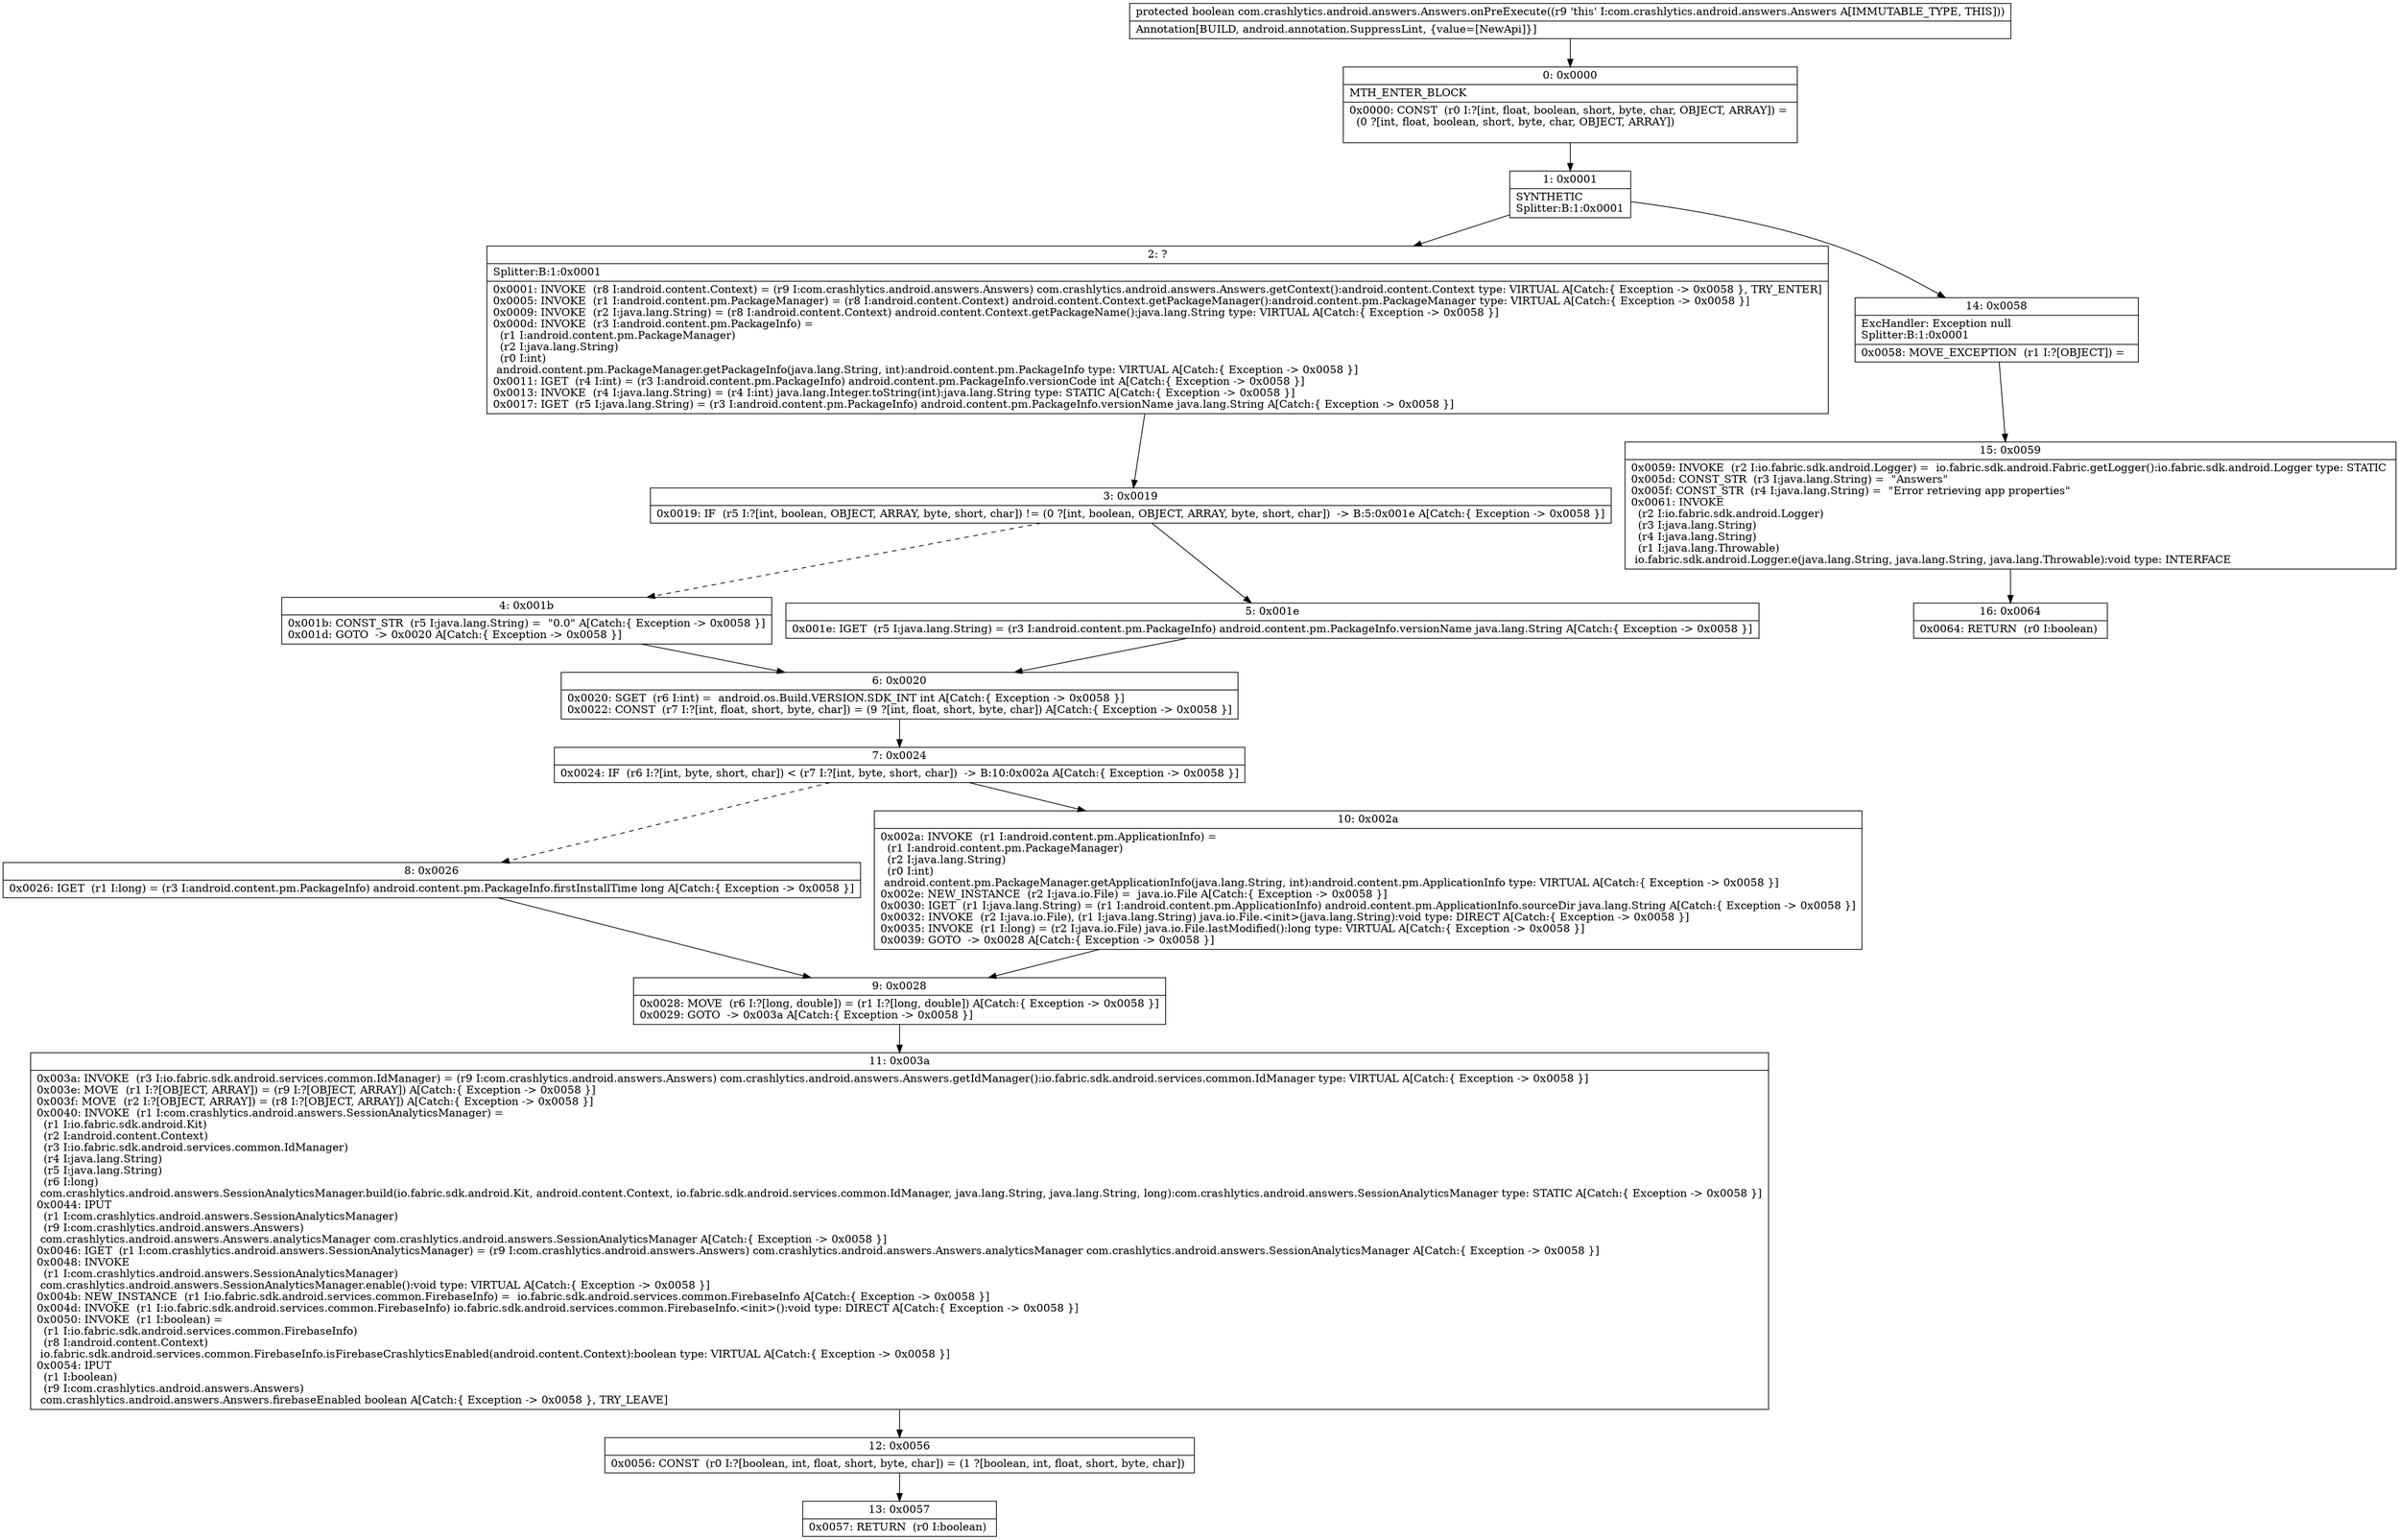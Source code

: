 digraph "CFG forcom.crashlytics.android.answers.Answers.onPreExecute()Z" {
Node_0 [shape=record,label="{0\:\ 0x0000|MTH_ENTER_BLOCK\l|0x0000: CONST  (r0 I:?[int, float, boolean, short, byte, char, OBJECT, ARRAY]) = \l  (0 ?[int, float, boolean, short, byte, char, OBJECT, ARRAY])\l \l}"];
Node_1 [shape=record,label="{1\:\ 0x0001|SYNTHETIC\lSplitter:B:1:0x0001\l}"];
Node_2 [shape=record,label="{2\:\ ?|Splitter:B:1:0x0001\l|0x0001: INVOKE  (r8 I:android.content.Context) = (r9 I:com.crashlytics.android.answers.Answers) com.crashlytics.android.answers.Answers.getContext():android.content.Context type: VIRTUAL A[Catch:\{ Exception \-\> 0x0058 \}, TRY_ENTER]\l0x0005: INVOKE  (r1 I:android.content.pm.PackageManager) = (r8 I:android.content.Context) android.content.Context.getPackageManager():android.content.pm.PackageManager type: VIRTUAL A[Catch:\{ Exception \-\> 0x0058 \}]\l0x0009: INVOKE  (r2 I:java.lang.String) = (r8 I:android.content.Context) android.content.Context.getPackageName():java.lang.String type: VIRTUAL A[Catch:\{ Exception \-\> 0x0058 \}]\l0x000d: INVOKE  (r3 I:android.content.pm.PackageInfo) = \l  (r1 I:android.content.pm.PackageManager)\l  (r2 I:java.lang.String)\l  (r0 I:int)\l android.content.pm.PackageManager.getPackageInfo(java.lang.String, int):android.content.pm.PackageInfo type: VIRTUAL A[Catch:\{ Exception \-\> 0x0058 \}]\l0x0011: IGET  (r4 I:int) = (r3 I:android.content.pm.PackageInfo) android.content.pm.PackageInfo.versionCode int A[Catch:\{ Exception \-\> 0x0058 \}]\l0x0013: INVOKE  (r4 I:java.lang.String) = (r4 I:int) java.lang.Integer.toString(int):java.lang.String type: STATIC A[Catch:\{ Exception \-\> 0x0058 \}]\l0x0017: IGET  (r5 I:java.lang.String) = (r3 I:android.content.pm.PackageInfo) android.content.pm.PackageInfo.versionName java.lang.String A[Catch:\{ Exception \-\> 0x0058 \}]\l}"];
Node_3 [shape=record,label="{3\:\ 0x0019|0x0019: IF  (r5 I:?[int, boolean, OBJECT, ARRAY, byte, short, char]) != (0 ?[int, boolean, OBJECT, ARRAY, byte, short, char])  \-\> B:5:0x001e A[Catch:\{ Exception \-\> 0x0058 \}]\l}"];
Node_4 [shape=record,label="{4\:\ 0x001b|0x001b: CONST_STR  (r5 I:java.lang.String) =  \"0.0\" A[Catch:\{ Exception \-\> 0x0058 \}]\l0x001d: GOTO  \-\> 0x0020 A[Catch:\{ Exception \-\> 0x0058 \}]\l}"];
Node_5 [shape=record,label="{5\:\ 0x001e|0x001e: IGET  (r5 I:java.lang.String) = (r3 I:android.content.pm.PackageInfo) android.content.pm.PackageInfo.versionName java.lang.String A[Catch:\{ Exception \-\> 0x0058 \}]\l}"];
Node_6 [shape=record,label="{6\:\ 0x0020|0x0020: SGET  (r6 I:int) =  android.os.Build.VERSION.SDK_INT int A[Catch:\{ Exception \-\> 0x0058 \}]\l0x0022: CONST  (r7 I:?[int, float, short, byte, char]) = (9 ?[int, float, short, byte, char]) A[Catch:\{ Exception \-\> 0x0058 \}]\l}"];
Node_7 [shape=record,label="{7\:\ 0x0024|0x0024: IF  (r6 I:?[int, byte, short, char]) \< (r7 I:?[int, byte, short, char])  \-\> B:10:0x002a A[Catch:\{ Exception \-\> 0x0058 \}]\l}"];
Node_8 [shape=record,label="{8\:\ 0x0026|0x0026: IGET  (r1 I:long) = (r3 I:android.content.pm.PackageInfo) android.content.pm.PackageInfo.firstInstallTime long A[Catch:\{ Exception \-\> 0x0058 \}]\l}"];
Node_9 [shape=record,label="{9\:\ 0x0028|0x0028: MOVE  (r6 I:?[long, double]) = (r1 I:?[long, double]) A[Catch:\{ Exception \-\> 0x0058 \}]\l0x0029: GOTO  \-\> 0x003a A[Catch:\{ Exception \-\> 0x0058 \}]\l}"];
Node_10 [shape=record,label="{10\:\ 0x002a|0x002a: INVOKE  (r1 I:android.content.pm.ApplicationInfo) = \l  (r1 I:android.content.pm.PackageManager)\l  (r2 I:java.lang.String)\l  (r0 I:int)\l android.content.pm.PackageManager.getApplicationInfo(java.lang.String, int):android.content.pm.ApplicationInfo type: VIRTUAL A[Catch:\{ Exception \-\> 0x0058 \}]\l0x002e: NEW_INSTANCE  (r2 I:java.io.File) =  java.io.File A[Catch:\{ Exception \-\> 0x0058 \}]\l0x0030: IGET  (r1 I:java.lang.String) = (r1 I:android.content.pm.ApplicationInfo) android.content.pm.ApplicationInfo.sourceDir java.lang.String A[Catch:\{ Exception \-\> 0x0058 \}]\l0x0032: INVOKE  (r2 I:java.io.File), (r1 I:java.lang.String) java.io.File.\<init\>(java.lang.String):void type: DIRECT A[Catch:\{ Exception \-\> 0x0058 \}]\l0x0035: INVOKE  (r1 I:long) = (r2 I:java.io.File) java.io.File.lastModified():long type: VIRTUAL A[Catch:\{ Exception \-\> 0x0058 \}]\l0x0039: GOTO  \-\> 0x0028 A[Catch:\{ Exception \-\> 0x0058 \}]\l}"];
Node_11 [shape=record,label="{11\:\ 0x003a|0x003a: INVOKE  (r3 I:io.fabric.sdk.android.services.common.IdManager) = (r9 I:com.crashlytics.android.answers.Answers) com.crashlytics.android.answers.Answers.getIdManager():io.fabric.sdk.android.services.common.IdManager type: VIRTUAL A[Catch:\{ Exception \-\> 0x0058 \}]\l0x003e: MOVE  (r1 I:?[OBJECT, ARRAY]) = (r9 I:?[OBJECT, ARRAY]) A[Catch:\{ Exception \-\> 0x0058 \}]\l0x003f: MOVE  (r2 I:?[OBJECT, ARRAY]) = (r8 I:?[OBJECT, ARRAY]) A[Catch:\{ Exception \-\> 0x0058 \}]\l0x0040: INVOKE  (r1 I:com.crashlytics.android.answers.SessionAnalyticsManager) = \l  (r1 I:io.fabric.sdk.android.Kit)\l  (r2 I:android.content.Context)\l  (r3 I:io.fabric.sdk.android.services.common.IdManager)\l  (r4 I:java.lang.String)\l  (r5 I:java.lang.String)\l  (r6 I:long)\l com.crashlytics.android.answers.SessionAnalyticsManager.build(io.fabric.sdk.android.Kit, android.content.Context, io.fabric.sdk.android.services.common.IdManager, java.lang.String, java.lang.String, long):com.crashlytics.android.answers.SessionAnalyticsManager type: STATIC A[Catch:\{ Exception \-\> 0x0058 \}]\l0x0044: IPUT  \l  (r1 I:com.crashlytics.android.answers.SessionAnalyticsManager)\l  (r9 I:com.crashlytics.android.answers.Answers)\l com.crashlytics.android.answers.Answers.analyticsManager com.crashlytics.android.answers.SessionAnalyticsManager A[Catch:\{ Exception \-\> 0x0058 \}]\l0x0046: IGET  (r1 I:com.crashlytics.android.answers.SessionAnalyticsManager) = (r9 I:com.crashlytics.android.answers.Answers) com.crashlytics.android.answers.Answers.analyticsManager com.crashlytics.android.answers.SessionAnalyticsManager A[Catch:\{ Exception \-\> 0x0058 \}]\l0x0048: INVOKE  \l  (r1 I:com.crashlytics.android.answers.SessionAnalyticsManager)\l com.crashlytics.android.answers.SessionAnalyticsManager.enable():void type: VIRTUAL A[Catch:\{ Exception \-\> 0x0058 \}]\l0x004b: NEW_INSTANCE  (r1 I:io.fabric.sdk.android.services.common.FirebaseInfo) =  io.fabric.sdk.android.services.common.FirebaseInfo A[Catch:\{ Exception \-\> 0x0058 \}]\l0x004d: INVOKE  (r1 I:io.fabric.sdk.android.services.common.FirebaseInfo) io.fabric.sdk.android.services.common.FirebaseInfo.\<init\>():void type: DIRECT A[Catch:\{ Exception \-\> 0x0058 \}]\l0x0050: INVOKE  (r1 I:boolean) = \l  (r1 I:io.fabric.sdk.android.services.common.FirebaseInfo)\l  (r8 I:android.content.Context)\l io.fabric.sdk.android.services.common.FirebaseInfo.isFirebaseCrashlyticsEnabled(android.content.Context):boolean type: VIRTUAL A[Catch:\{ Exception \-\> 0x0058 \}]\l0x0054: IPUT  \l  (r1 I:boolean)\l  (r9 I:com.crashlytics.android.answers.Answers)\l com.crashlytics.android.answers.Answers.firebaseEnabled boolean A[Catch:\{ Exception \-\> 0x0058 \}, TRY_LEAVE]\l}"];
Node_12 [shape=record,label="{12\:\ 0x0056|0x0056: CONST  (r0 I:?[boolean, int, float, short, byte, char]) = (1 ?[boolean, int, float, short, byte, char]) \l}"];
Node_13 [shape=record,label="{13\:\ 0x0057|0x0057: RETURN  (r0 I:boolean) \l}"];
Node_14 [shape=record,label="{14\:\ 0x0058|ExcHandler: Exception null\lSplitter:B:1:0x0001\l|0x0058: MOVE_EXCEPTION  (r1 I:?[OBJECT]) =  \l}"];
Node_15 [shape=record,label="{15\:\ 0x0059|0x0059: INVOKE  (r2 I:io.fabric.sdk.android.Logger) =  io.fabric.sdk.android.Fabric.getLogger():io.fabric.sdk.android.Logger type: STATIC \l0x005d: CONST_STR  (r3 I:java.lang.String) =  \"Answers\" \l0x005f: CONST_STR  (r4 I:java.lang.String) =  \"Error retrieving app properties\" \l0x0061: INVOKE  \l  (r2 I:io.fabric.sdk.android.Logger)\l  (r3 I:java.lang.String)\l  (r4 I:java.lang.String)\l  (r1 I:java.lang.Throwable)\l io.fabric.sdk.android.Logger.e(java.lang.String, java.lang.String, java.lang.Throwable):void type: INTERFACE \l}"];
Node_16 [shape=record,label="{16\:\ 0x0064|0x0064: RETURN  (r0 I:boolean) \l}"];
MethodNode[shape=record,label="{protected boolean com.crashlytics.android.answers.Answers.onPreExecute((r9 'this' I:com.crashlytics.android.answers.Answers A[IMMUTABLE_TYPE, THIS]))  | Annotation[BUILD, android.annotation.SuppressLint, \{value=[NewApi]\}]\l}"];
MethodNode -> Node_0;
Node_0 -> Node_1;
Node_1 -> Node_2;
Node_1 -> Node_14;
Node_2 -> Node_3;
Node_3 -> Node_4[style=dashed];
Node_3 -> Node_5;
Node_4 -> Node_6;
Node_5 -> Node_6;
Node_6 -> Node_7;
Node_7 -> Node_8[style=dashed];
Node_7 -> Node_10;
Node_8 -> Node_9;
Node_9 -> Node_11;
Node_10 -> Node_9;
Node_11 -> Node_12;
Node_12 -> Node_13;
Node_14 -> Node_15;
Node_15 -> Node_16;
}

